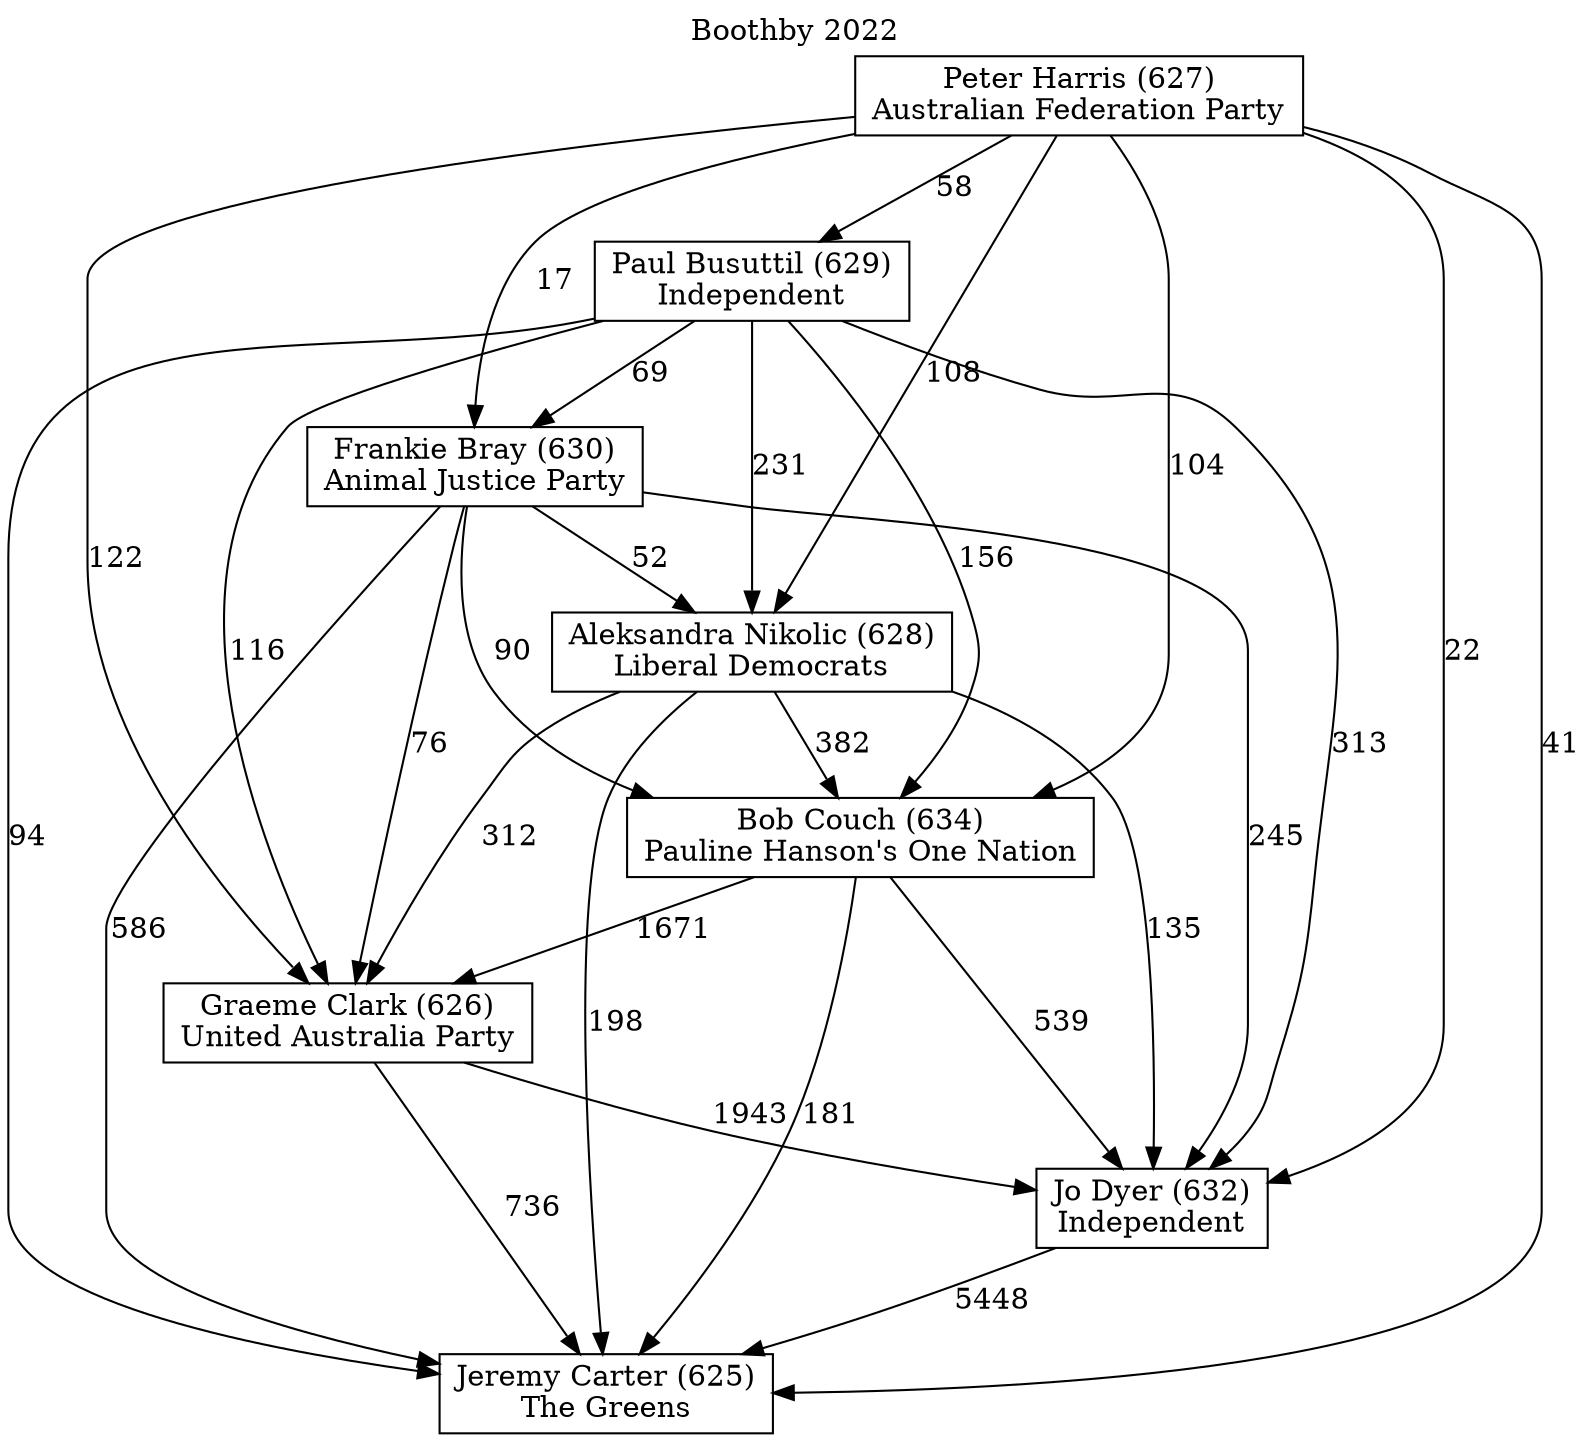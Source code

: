 // House preference flow
digraph "Jeremy Carter (625)_Boothby_2022" {
	graph [label="Boothby 2022" labelloc=t mclimit=10]
	node [shape=box]
	"Graeme Clark (626)" [label="Graeme Clark (626)
United Australia Party"]
	"Jo Dyer (632)" [label="Jo Dyer (632)
Independent"]
	"Bob Couch (634)" [label="Bob Couch (634)
Pauline Hanson's One Nation"]
	"Peter Harris (627)" [label="Peter Harris (627)
Australian Federation Party"]
	"Aleksandra Nikolic (628)" [label="Aleksandra Nikolic (628)
Liberal Democrats"]
	"Frankie Bray (630)" [label="Frankie Bray (630)
Animal Justice Party"]
	"Jeremy Carter (625)" [label="Jeremy Carter (625)
The Greens"]
	"Paul Busuttil (629)" [label="Paul Busuttil (629)
Independent"]
	"Graeme Clark (626)" -> "Jeremy Carter (625)" [label=736]
	"Jo Dyer (632)" -> "Jeremy Carter (625)" [label=5448]
	"Peter Harris (627)" -> "Bob Couch (634)" [label=104]
	"Frankie Bray (630)" -> "Jeremy Carter (625)" [label=586]
	"Frankie Bray (630)" -> "Aleksandra Nikolic (628)" [label=52]
	"Bob Couch (634)" -> "Graeme Clark (626)" [label=1671]
	"Peter Harris (627)" -> "Frankie Bray (630)" [label=17]
	"Frankie Bray (630)" -> "Graeme Clark (626)" [label=76]
	"Peter Harris (627)" -> "Paul Busuttil (629)" [label=58]
	"Bob Couch (634)" -> "Jo Dyer (632)" [label=539]
	"Paul Busuttil (629)" -> "Graeme Clark (626)" [label=116]
	"Peter Harris (627)" -> "Jo Dyer (632)" [label=22]
	"Paul Busuttil (629)" -> "Frankie Bray (630)" [label=69]
	"Aleksandra Nikolic (628)" -> "Jo Dyer (632)" [label=135]
	"Peter Harris (627)" -> "Jeremy Carter (625)" [label=41]
	"Peter Harris (627)" -> "Graeme Clark (626)" [label=122]
	"Aleksandra Nikolic (628)" -> "Graeme Clark (626)" [label=312]
	"Aleksandra Nikolic (628)" -> "Jeremy Carter (625)" [label=198]
	"Frankie Bray (630)" -> "Bob Couch (634)" [label=90]
	"Frankie Bray (630)" -> "Jo Dyer (632)" [label=245]
	"Paul Busuttil (629)" -> "Jeremy Carter (625)" [label=94]
	"Graeme Clark (626)" -> "Jo Dyer (632)" [label=1943]
	"Paul Busuttil (629)" -> "Jo Dyer (632)" [label=313]
	"Peter Harris (627)" -> "Aleksandra Nikolic (628)" [label=108]
	"Paul Busuttil (629)" -> "Aleksandra Nikolic (628)" [label=231]
	"Aleksandra Nikolic (628)" -> "Bob Couch (634)" [label=382]
	"Bob Couch (634)" -> "Jeremy Carter (625)" [label=181]
	"Paul Busuttil (629)" -> "Bob Couch (634)" [label=156]
}
